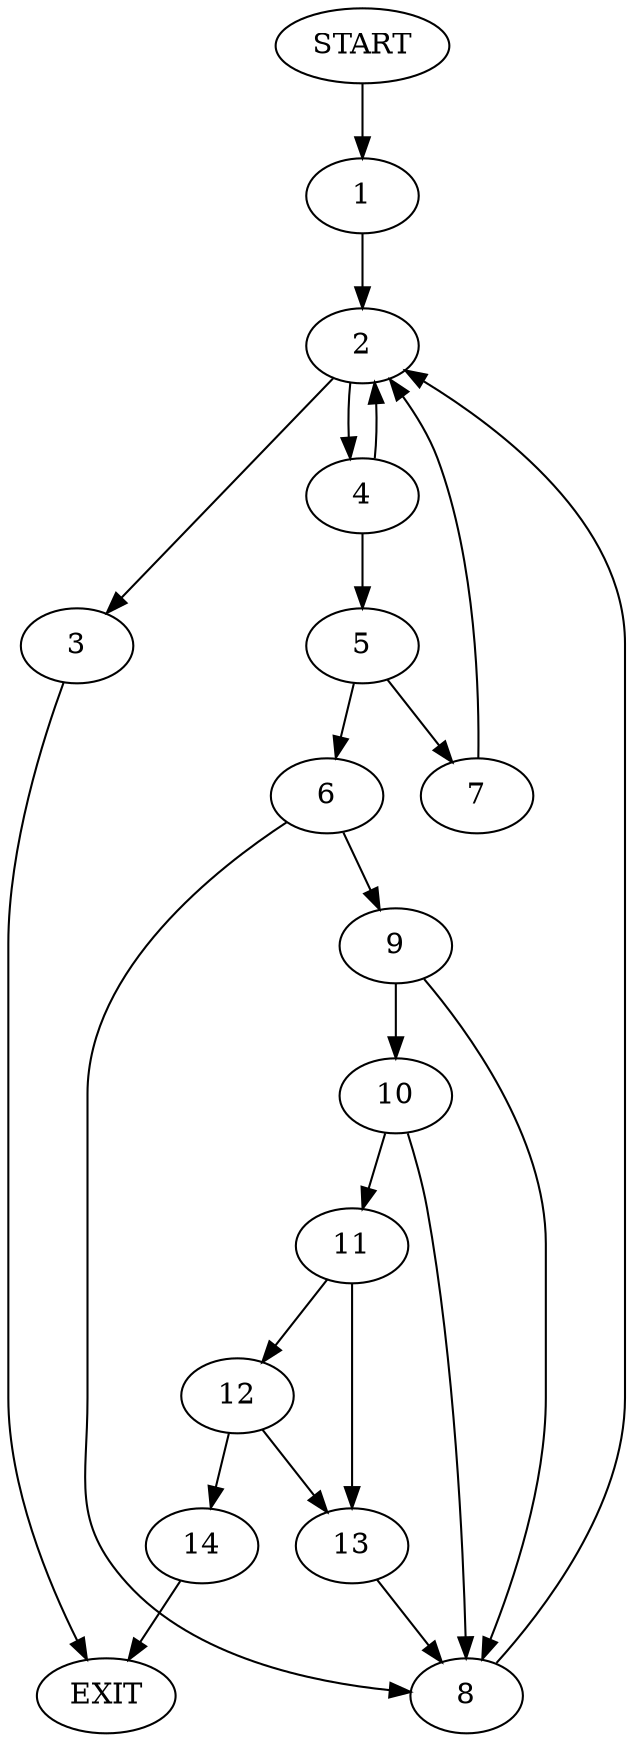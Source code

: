 digraph {
0 [label="START"]
15 [label="EXIT"]
0 -> 1
1 -> 2
2 -> 3
2 -> 4
4 -> 5
4 -> 2
3 -> 15
5 -> 6
5 -> 7
6 -> 8
6 -> 9
7 -> 2
8 -> 2
9 -> 10
9 -> 8
10 -> 8
10 -> 11
11 -> 12
11 -> 13
12 -> 14
12 -> 13
13 -> 8
14 -> 15
}
